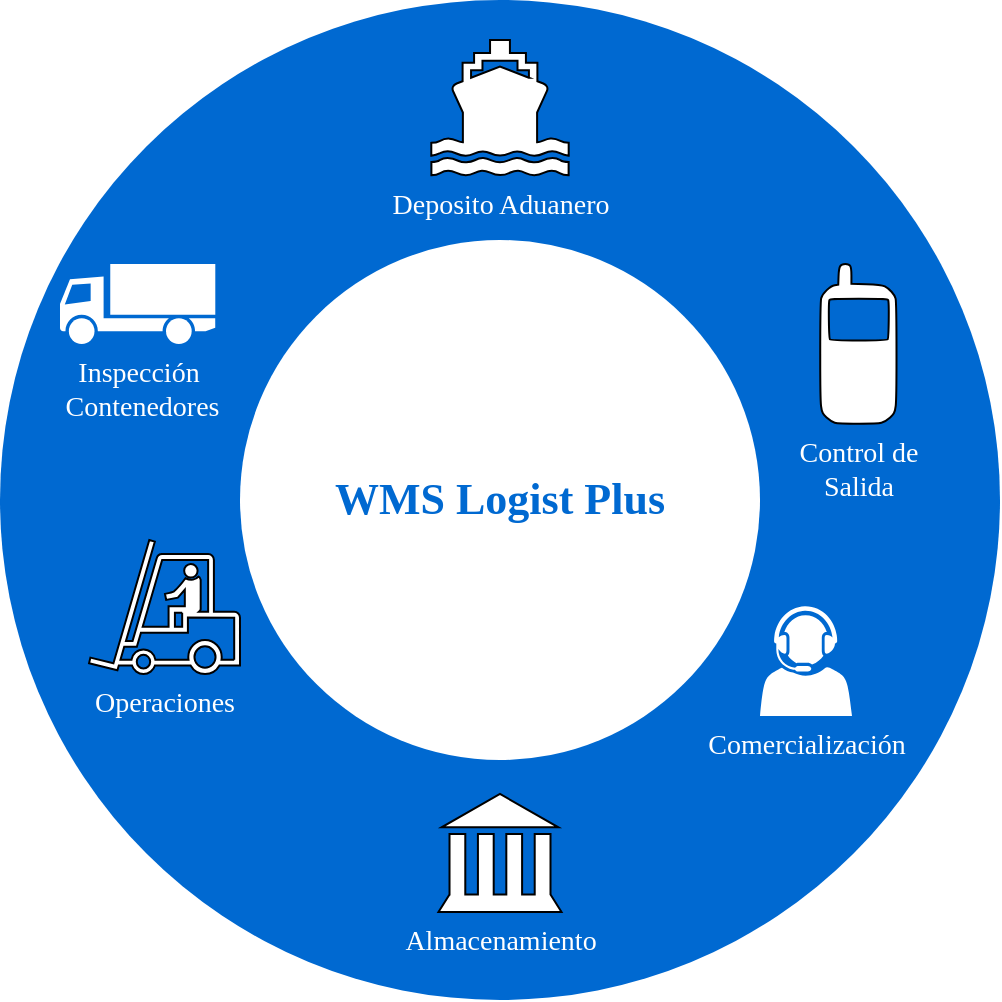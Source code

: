 <mxfile version="26.0.7">
  <diagram name="Page-1" id="3e8102d1-ef87-2e61-34e1-82d9a586fe2e">
    <mxGraphModel dx="1050" dy="557" grid="1" gridSize="10" guides="1" tooltips="1" connect="1" arrows="1" fold="1" page="1" pageScale="1" pageWidth="1100" pageHeight="850" background="none" math="0" shadow="0">
      <root>
        <mxCell id="0" />
        <mxCell id="1" parent="0" />
        <mxCell id="70666756c84bb93c-1" value="" style="ellipse;whiteSpace=wrap;html=1;rounded=0;shadow=0;comic=0;strokeWidth=1;fontFamily=Verdana;fontSize=14;strokeColor=none;fillColor=#0069D1;" parent="1" vertex="1">
          <mxGeometry x="280" y="110" width="500" height="500" as="geometry" />
        </mxCell>
        <mxCell id="70666756c84bb93c-2" value="WMS Logist Plus" style="ellipse;whiteSpace=wrap;html=1;rounded=0;shadow=0;comic=0;strokeWidth=1;fontFamily=Verdana;fontSize=22;strokeColor=none;fillColor=#ffffff;fontColor=#0069D1;fontStyle=1" parent="1" vertex="1">
          <mxGeometry x="400" y="230" width="260" height="260" as="geometry" />
        </mxCell>
        <mxCell id="70666756c84bb93c-6" value="Comercialización" style="shadow=0;dashed=0;html=1;strokeColor=none;fillColor=#ffffff;labelPosition=center;verticalLabelPosition=bottom;verticalAlign=top;shape=mxgraph.office.users.call_center_agent;rounded=0;comic=0;fontFamily=Verdana;fontSize=14;fontColor=#FFFFFF;" parent="1" vertex="1">
          <mxGeometry x="660" y="413" width="46" height="55" as="geometry" />
        </mxCell>
        <mxCell id="LJ36bw9VPEOvPX9BSpLh-3" value="Inspección&lt;div&gt;&amp;nbsp;Contenedores&lt;/div&gt;" style="shape=mxgraph.signs.transportation.truck_1;html=1;pointerEvents=1;fillColor=default;strokeColor=none;verticalLabelPosition=bottom;verticalAlign=top;align=center;sketch=0;fontFamily=Verdana;fontSize=14;fontColor=#FFFFFF;flipH=0;flipV=0;fixedWidth=0;" vertex="1" parent="1">
          <mxGeometry x="310" y="242" width="77.65" height="40" as="geometry" />
        </mxCell>
        <mxCell id="LJ36bw9VPEOvPX9BSpLh-11" value="Almacenamiento" style="shape=mxgraph.signs.travel.museum;html=1;pointerEvents=1;verticalLabelPosition=bottom;verticalAlign=top;align=center;sketch=0;fontFamily=Verdana;fontColor=#FFFFFF;fontSize=14;" vertex="1" parent="1">
          <mxGeometry x="499.24" y="507" width="61.51" height="59" as="geometry" />
        </mxCell>
        <mxCell id="LJ36bw9VPEOvPX9BSpLh-12" value="Deposito Aduanero" style="shape=mxgraph.signs.transportation.ship_2;html=1;pointerEvents=1;verticalLabelPosition=bottom;verticalAlign=top;align=center;sketch=0;fontFamily=Verdana;fontSize=14;fontColor=#FFFFFF;" vertex="1" parent="1">
          <mxGeometry x="495.65" y="130" width="68.69" height="68" as="geometry" />
        </mxCell>
        <mxCell id="LJ36bw9VPEOvPX9BSpLh-14" value="Operaciones" style="shape=mxgraph.signs.transportation.forklift;html=1;pointerEvents=1;verticalLabelPosition=bottom;verticalAlign=top;align=center;fontColor=#FFFFFF;fontFamily=Verdana;strokeWidth=1;perimeterSpacing=0;shadow=0;fontSize=14;" vertex="1" parent="1">
          <mxGeometry x="324.53" y="380" width="75.47" height="67" as="geometry" />
        </mxCell>
        <mxCell id="LJ36bw9VPEOvPX9BSpLh-28" value="Control de&lt;div&gt;Salida&lt;/div&gt;" style="shape=mxgraph.signs.tech.cell_phone;html=1;pointerEvents=1;verticalLabelPosition=bottom;verticalAlign=top;align=center;sketch=0;fontFamily=Verdana;fontSize=14;fontColor=#FFFFFF;" vertex="1" parent="1">
          <mxGeometry x="690" y="242" width="38.37" height="80" as="geometry" />
        </mxCell>
      </root>
    </mxGraphModel>
  </diagram>
</mxfile>
